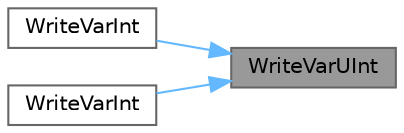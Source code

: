 digraph "WriteVarUInt"
{
 // INTERACTIVE_SVG=YES
 // LATEX_PDF_SIZE
  bgcolor="transparent";
  edge [fontname=Helvetica,fontsize=10,labelfontname=Helvetica,labelfontsize=10];
  node [fontname=Helvetica,fontsize=10,shape=box,height=0.2,width=0.4];
  rankdir="RL";
  Node1 [id="Node000001",label="WriteVarUInt",height=0.2,width=0.4,color="gray40", fillcolor="grey60", style="filled", fontcolor="black",tooltip="Write a variable-length unsigned integer."];
  Node1 -> Node2 [id="edge1_Node000001_Node000002",dir="back",color="steelblue1",style="solid",tooltip=" "];
  Node2 [id="Node000002",label="WriteVarInt",height=0.2,width=0.4,color="grey40", fillcolor="white", style="filled",URL="$df/da5/VarInt_8h.html#adf24571488d11cb1a11af4081a231699",tooltip="Write a variable-length signed integer."];
  Node1 -> Node3 [id="edge2_Node000001_Node000003",dir="back",color="steelblue1",style="solid",tooltip=" "];
  Node3 [id="Node000003",label="WriteVarInt",height=0.2,width=0.4,color="grey40", fillcolor="white", style="filled",URL="$df/da5/VarInt_8h.html#a270f2678b7af94cbce5f2c2d9bb3cda0",tooltip="Write a variable-length signed integer."];
}
